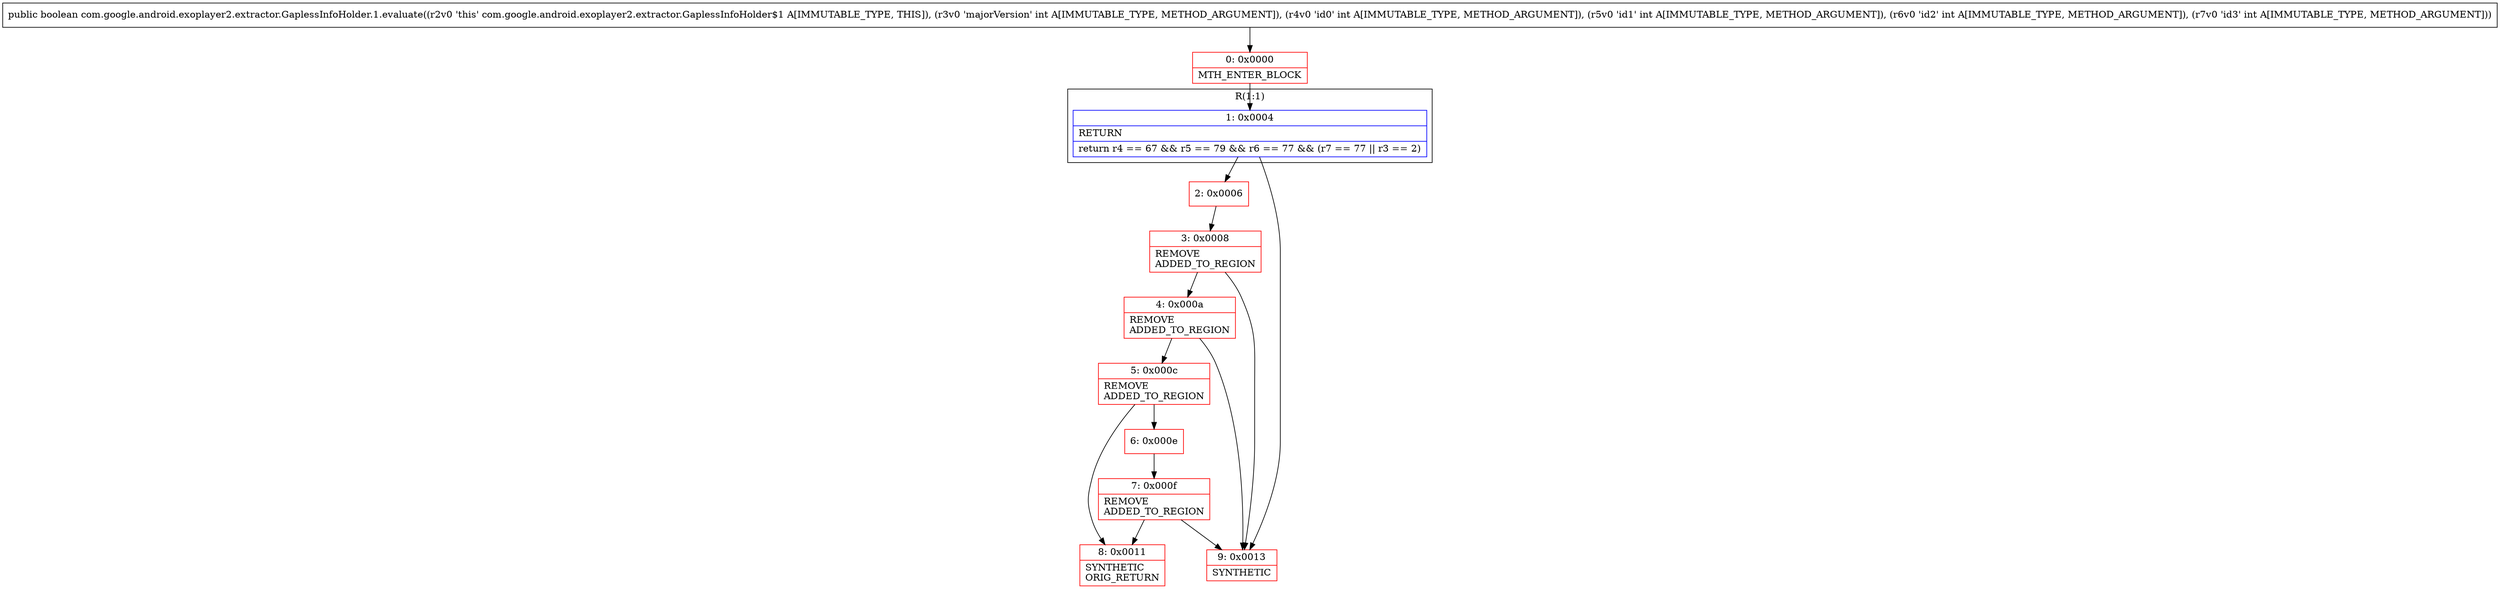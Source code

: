 digraph "CFG forcom.google.android.exoplayer2.extractor.GaplessInfoHolder.1.evaluate(IIIII)Z" {
subgraph cluster_Region_983907069 {
label = "R(1:1)";
node [shape=record,color=blue];
Node_1 [shape=record,label="{1\:\ 0x0004|RETURN\l|return r4 == 67 && r5 == 79 && r6 == 77 && (r7 == 77 \|\| r3 == 2)\l}"];
}
Node_0 [shape=record,color=red,label="{0\:\ 0x0000|MTH_ENTER_BLOCK\l}"];
Node_2 [shape=record,color=red,label="{2\:\ 0x0006}"];
Node_3 [shape=record,color=red,label="{3\:\ 0x0008|REMOVE\lADDED_TO_REGION\l}"];
Node_4 [shape=record,color=red,label="{4\:\ 0x000a|REMOVE\lADDED_TO_REGION\l}"];
Node_5 [shape=record,color=red,label="{5\:\ 0x000c|REMOVE\lADDED_TO_REGION\l}"];
Node_6 [shape=record,color=red,label="{6\:\ 0x000e}"];
Node_7 [shape=record,color=red,label="{7\:\ 0x000f|REMOVE\lADDED_TO_REGION\l}"];
Node_8 [shape=record,color=red,label="{8\:\ 0x0011|SYNTHETIC\lORIG_RETURN\l}"];
Node_9 [shape=record,color=red,label="{9\:\ 0x0013|SYNTHETIC\l}"];
MethodNode[shape=record,label="{public boolean com.google.android.exoplayer2.extractor.GaplessInfoHolder.1.evaluate((r2v0 'this' com.google.android.exoplayer2.extractor.GaplessInfoHolder$1 A[IMMUTABLE_TYPE, THIS]), (r3v0 'majorVersion' int A[IMMUTABLE_TYPE, METHOD_ARGUMENT]), (r4v0 'id0' int A[IMMUTABLE_TYPE, METHOD_ARGUMENT]), (r5v0 'id1' int A[IMMUTABLE_TYPE, METHOD_ARGUMENT]), (r6v0 'id2' int A[IMMUTABLE_TYPE, METHOD_ARGUMENT]), (r7v0 'id3' int A[IMMUTABLE_TYPE, METHOD_ARGUMENT])) }"];
MethodNode -> Node_0;
Node_1 -> Node_2;
Node_1 -> Node_9;
Node_0 -> Node_1;
Node_2 -> Node_3;
Node_3 -> Node_4;
Node_3 -> Node_9;
Node_4 -> Node_5;
Node_4 -> Node_9;
Node_5 -> Node_6;
Node_5 -> Node_8;
Node_6 -> Node_7;
Node_7 -> Node_8;
Node_7 -> Node_9;
}


